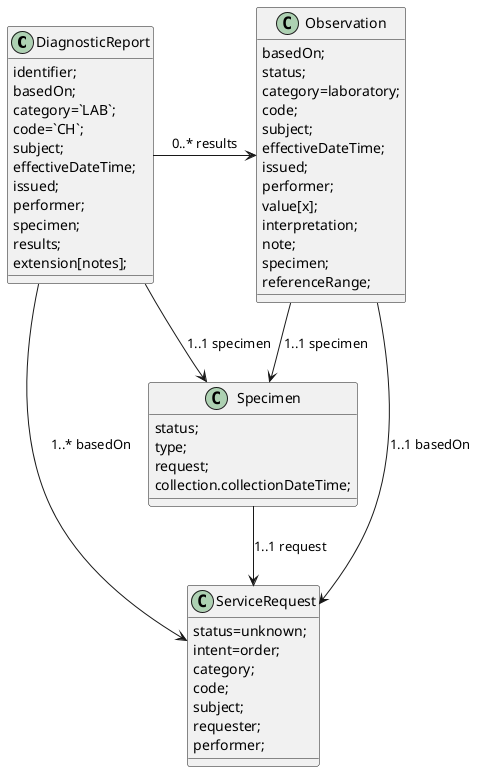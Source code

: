 @startuml
skinparam svgDimensionStyle false

class DiagnosticReport {
    identifier;
    basedOn;
    category=`LAB`;
    code=`CH`;
    subject;
    effectiveDateTime;
    issued;
    performer;
    specimen;
    results;
    extension[notes];
}
class ServiceRequest {
    status=unknown;
    intent=order;
    category;
    code;
    subject;
    requester;
    performer;
}
class Specimen {
    status;
    type;
    request;
    collection.collectionDateTime;
}
class Observation {
    basedOn;
    status;
    category=laboratory;
    code;
    subject;
    effectiveDateTime;
    issued;
    performer;
    value[x];
    interpretation;
    note;
    specimen;
    referenceRange;
}

DiagnosticReport -right-> Specimen: 1..1 specimen
DiagnosticReport -right-> ServiceRequest: 1..* basedOn
DiagnosticReport -right-> Observation: 0..* results
Observation --> ServiceRequest: 1..1 basedOn
Observation --> Specimen: 1..1 specimen
Specimen --> ServiceRequest: 1..1 request

@enduml